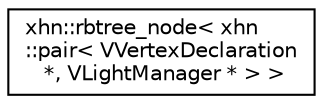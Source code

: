digraph "Graphical Class Hierarchy"
{
  edge [fontname="Helvetica",fontsize="10",labelfontname="Helvetica",labelfontsize="10"];
  node [fontname="Helvetica",fontsize="10",shape=record];
  rankdir="LR";
  Node1 [label="xhn::rbtree_node\< xhn\l::pair\< VVertexDeclaration\l *, VLightManager * \> \>",height=0.2,width=0.4,color="black", fillcolor="white", style="filled",URL="$classxhn_1_1rbtree__node.html"];
}

